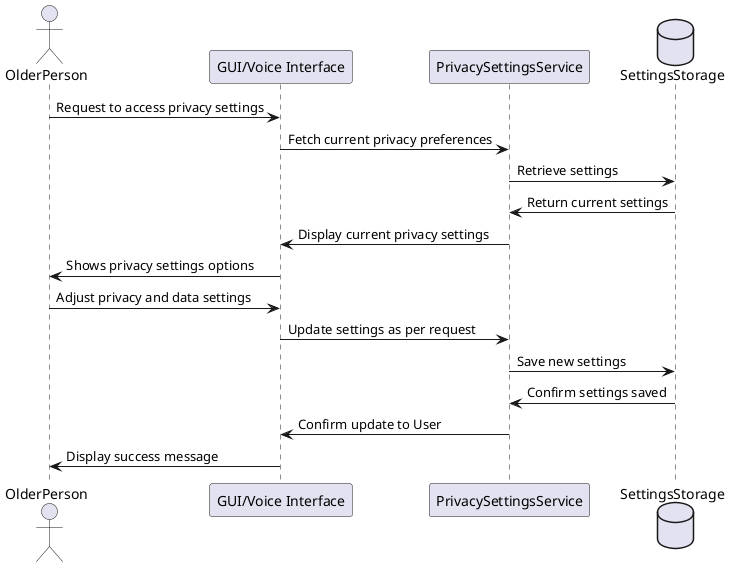 @startuml
actor OlderPerson as User
participant "GUI/Voice Interface" as GUI
participant "PrivacySettingsService" as Settings
database "SettingsStorage" as Storage

User -> GUI : Request to access privacy settings
GUI -> Settings : Fetch current privacy preferences
Settings -> Storage : Retrieve settings
Storage -> Settings : Return current settings
Settings -> GUI : Display current privacy settings
GUI -> User : Shows privacy settings options

User -> GUI : Adjust privacy and data settings
GUI -> Settings : Update settings as per request
Settings -> Storage : Save new settings
Storage -> Settings : Confirm settings saved
Settings -> GUI : Confirm update to User
GUI -> User : Display success message

@enduml
